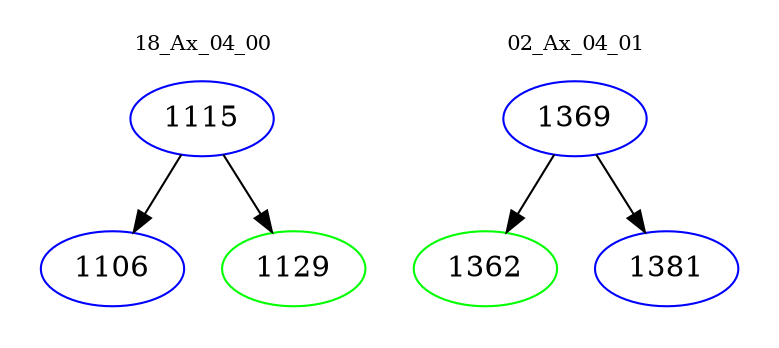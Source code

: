 digraph{
subgraph cluster_0 {
color = white
label = "18_Ax_04_00";
fontsize=10;
T0_1115 [label="1115", color="blue"]
T0_1115 -> T0_1106 [color="black"]
T0_1106 [label="1106", color="blue"]
T0_1115 -> T0_1129 [color="black"]
T0_1129 [label="1129", color="green"]
}
subgraph cluster_1 {
color = white
label = "02_Ax_04_01";
fontsize=10;
T1_1369 [label="1369", color="blue"]
T1_1369 -> T1_1362 [color="black"]
T1_1362 [label="1362", color="green"]
T1_1369 -> T1_1381 [color="black"]
T1_1381 [label="1381", color="blue"]
}
}
